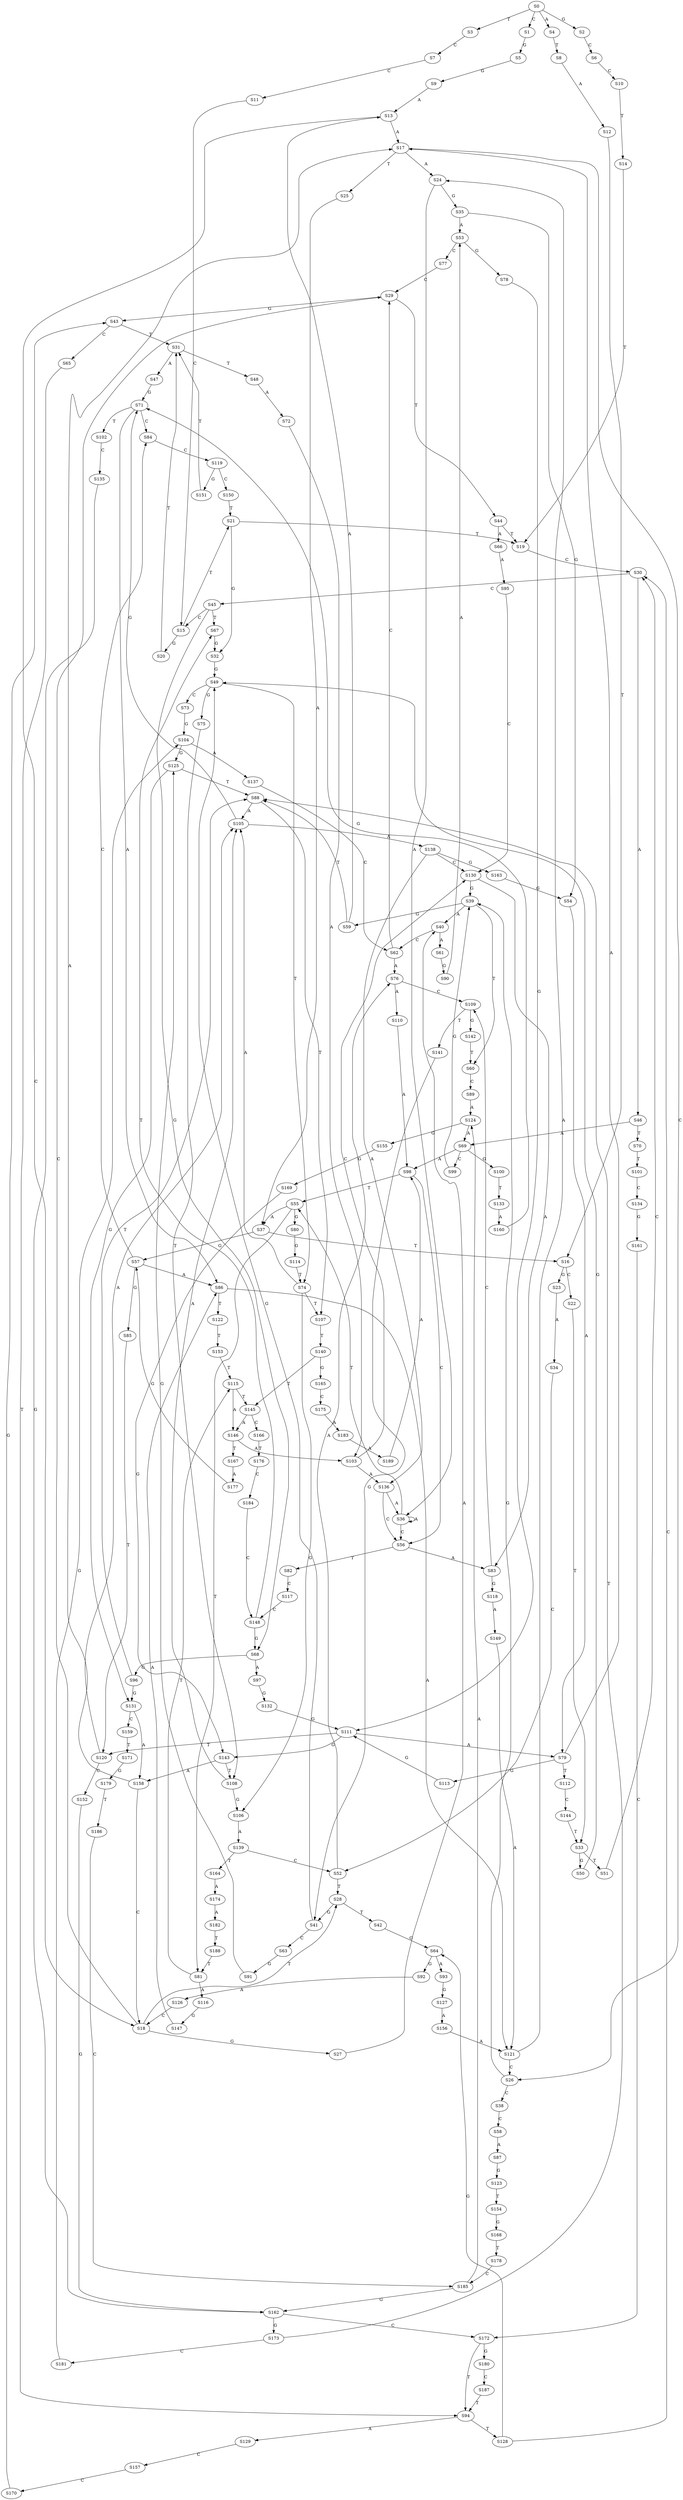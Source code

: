 strict digraph  {
	S0 -> S1 [ label = C ];
	S0 -> S2 [ label = G ];
	S0 -> S3 [ label = T ];
	S0 -> S4 [ label = A ];
	S1 -> S5 [ label = G ];
	S2 -> S6 [ label = C ];
	S3 -> S7 [ label = C ];
	S4 -> S8 [ label = T ];
	S5 -> S9 [ label = G ];
	S6 -> S10 [ label = C ];
	S7 -> S11 [ label = C ];
	S8 -> S12 [ label = A ];
	S9 -> S13 [ label = A ];
	S10 -> S14 [ label = T ];
	S11 -> S15 [ label = C ];
	S12 -> S16 [ label = T ];
	S13 -> S17 [ label = A ];
	S13 -> S18 [ label = C ];
	S14 -> S19 [ label = T ];
	S15 -> S20 [ label = G ];
	S15 -> S21 [ label = T ];
	S16 -> S22 [ label = C ];
	S16 -> S23 [ label = G ];
	S17 -> S24 [ label = A ];
	S17 -> S25 [ label = T ];
	S17 -> S26 [ label = C ];
	S18 -> S27 [ label = G ];
	S18 -> S28 [ label = T ];
	S18 -> S29 [ label = C ];
	S19 -> S30 [ label = C ];
	S20 -> S31 [ label = T ];
	S21 -> S19 [ label = T ];
	S21 -> S32 [ label = G ];
	S22 -> S33 [ label = T ];
	S23 -> S34 [ label = A ];
	S24 -> S35 [ label = G ];
	S24 -> S36 [ label = A ];
	S25 -> S37 [ label = A ];
	S26 -> S38 [ label = C ];
	S26 -> S39 [ label = G ];
	S27 -> S40 [ label = A ];
	S28 -> S41 [ label = G ];
	S28 -> S42 [ label = T ];
	S29 -> S43 [ label = G ];
	S29 -> S44 [ label = T ];
	S30 -> S45 [ label = C ];
	S30 -> S46 [ label = A ];
	S31 -> S47 [ label = A ];
	S31 -> S48 [ label = T ];
	S32 -> S49 [ label = G ];
	S33 -> S50 [ label = G ];
	S33 -> S51 [ label = T ];
	S34 -> S52 [ label = C ];
	S35 -> S53 [ label = A ];
	S35 -> S54 [ label = G ];
	S36 -> S55 [ label = T ];
	S36 -> S36 [ label = A ];
	S36 -> S56 [ label = C ];
	S37 -> S57 [ label = G ];
	S37 -> S16 [ label = T ];
	S38 -> S58 [ label = C ];
	S39 -> S59 [ label = G ];
	S39 -> S40 [ label = A ];
	S39 -> S60 [ label = T ];
	S40 -> S61 [ label = A ];
	S40 -> S62 [ label = C ];
	S41 -> S63 [ label = C ];
	S41 -> S49 [ label = G ];
	S42 -> S64 [ label = G ];
	S43 -> S65 [ label = C ];
	S43 -> S31 [ label = T ];
	S44 -> S19 [ label = T ];
	S44 -> S66 [ label = A ];
	S45 -> S67 [ label = T ];
	S45 -> S15 [ label = C ];
	S45 -> S68 [ label = G ];
	S46 -> S69 [ label = A ];
	S46 -> S70 [ label = T ];
	S47 -> S71 [ label = G ];
	S48 -> S72 [ label = A ];
	S49 -> S73 [ label = C ];
	S49 -> S74 [ label = T ];
	S49 -> S75 [ label = G ];
	S50 -> S49 [ label = G ];
	S51 -> S30 [ label = C ];
	S52 -> S28 [ label = T ];
	S52 -> S76 [ label = A ];
	S53 -> S77 [ label = C ];
	S53 -> S78 [ label = G ];
	S54 -> S79 [ label = A ];
	S55 -> S37 [ label = A ];
	S55 -> S80 [ label = G ];
	S55 -> S81 [ label = T ];
	S56 -> S82 [ label = T ];
	S56 -> S83 [ label = A ];
	S57 -> S84 [ label = C ];
	S57 -> S85 [ label = G ];
	S57 -> S86 [ label = A ];
	S58 -> S87 [ label = A ];
	S59 -> S88 [ label = T ];
	S59 -> S13 [ label = A ];
	S60 -> S89 [ label = C ];
	S61 -> S90 [ label = G ];
	S62 -> S29 [ label = C ];
	S62 -> S76 [ label = A ];
	S63 -> S91 [ label = G ];
	S64 -> S92 [ label = G ];
	S64 -> S93 [ label = A ];
	S65 -> S94 [ label = T ];
	S66 -> S95 [ label = A ];
	S67 -> S32 [ label = G ];
	S68 -> S96 [ label = G ];
	S68 -> S97 [ label = A ];
	S69 -> S98 [ label = A ];
	S69 -> S99 [ label = C ];
	S69 -> S100 [ label = G ];
	S70 -> S101 [ label = T ];
	S71 -> S102 [ label = T ];
	S71 -> S84 [ label = C ];
	S71 -> S86 [ label = A ];
	S72 -> S103 [ label = A ];
	S73 -> S104 [ label = G ];
	S74 -> S105 [ label = A ];
	S74 -> S106 [ label = G ];
	S74 -> S107 [ label = T ];
	S75 -> S108 [ label = T ];
	S76 -> S109 [ label = C ];
	S76 -> S110 [ label = A ];
	S77 -> S29 [ label = C ];
	S78 -> S111 [ label = G ];
	S79 -> S112 [ label = T ];
	S79 -> S17 [ label = A ];
	S79 -> S113 [ label = G ];
	S80 -> S114 [ label = G ];
	S81 -> S115 [ label = T ];
	S81 -> S116 [ label = A ];
	S82 -> S117 [ label = C ];
	S83 -> S118 [ label = G ];
	S83 -> S109 [ label = C ];
	S84 -> S119 [ label = C ];
	S85 -> S120 [ label = T ];
	S86 -> S121 [ label = A ];
	S86 -> S122 [ label = T ];
	S87 -> S123 [ label = G ];
	S88 -> S107 [ label = T ];
	S88 -> S105 [ label = A ];
	S89 -> S124 [ label = A ];
	S90 -> S53 [ label = A ];
	S91 -> S125 [ label = G ];
	S92 -> S126 [ label = A ];
	S93 -> S127 [ label = G ];
	S94 -> S128 [ label = T ];
	S94 -> S129 [ label = A ];
	S95 -> S130 [ label = C ];
	S96 -> S131 [ label = G ];
	S96 -> S88 [ label = T ];
	S97 -> S132 [ label = G ];
	S98 -> S55 [ label = T ];
	S98 -> S56 [ label = C ];
	S99 -> S39 [ label = G ];
	S100 -> S133 [ label = T ];
	S101 -> S134 [ label = C ];
	S102 -> S135 [ label = C ];
	S103 -> S130 [ label = C ];
	S103 -> S136 [ label = A ];
	S104 -> S125 [ label = G ];
	S104 -> S137 [ label = A ];
	S105 -> S71 [ label = G ];
	S105 -> S138 [ label = A ];
	S106 -> S139 [ label = A ];
	S107 -> S140 [ label = T ];
	S108 -> S105 [ label = A ];
	S108 -> S106 [ label = G ];
	S109 -> S141 [ label = T ];
	S109 -> S142 [ label = G ];
	S110 -> S98 [ label = A ];
	S111 -> S120 [ label = T ];
	S111 -> S79 [ label = A ];
	S111 -> S143 [ label = G ];
	S112 -> S144 [ label = C ];
	S113 -> S111 [ label = G ];
	S114 -> S74 [ label = T ];
	S115 -> S145 [ label = T ];
	S115 -> S146 [ label = A ];
	S116 -> S147 [ label = G ];
	S117 -> S148 [ label = C ];
	S118 -> S149 [ label = A ];
	S119 -> S150 [ label = C ];
	S119 -> S151 [ label = G ];
	S120 -> S152 [ label = C ];
	S120 -> S105 [ label = A ];
	S121 -> S26 [ label = C ];
	S121 -> S24 [ label = A ];
	S122 -> S153 [ label = T ];
	S123 -> S154 [ label = T ];
	S124 -> S69 [ label = A ];
	S124 -> S155 [ label = G ];
	S125 -> S88 [ label = T ];
	S125 -> S131 [ label = G ];
	S126 -> S18 [ label = C ];
	S127 -> S156 [ label = A ];
	S128 -> S30 [ label = C ];
	S128 -> S64 [ label = G ];
	S129 -> S157 [ label = C ];
	S130 -> S39 [ label = G ];
	S130 -> S83 [ label = A ];
	S131 -> S158 [ label = A ];
	S131 -> S159 [ label = C ];
	S132 -> S111 [ label = G ];
	S133 -> S160 [ label = A ];
	S134 -> S161 [ label = G ];
	S135 -> S162 [ label = G ];
	S136 -> S36 [ label = A ];
	S136 -> S56 [ label = C ];
	S137 -> S62 [ label = C ];
	S138 -> S130 [ label = C ];
	S138 -> S136 [ label = A ];
	S138 -> S163 [ label = G ];
	S139 -> S164 [ label = T ];
	S139 -> S52 [ label = C ];
	S140 -> S165 [ label = G ];
	S140 -> S145 [ label = T ];
	S141 -> S41 [ label = G ];
	S142 -> S60 [ label = T ];
	S143 -> S108 [ label = T ];
	S143 -> S158 [ label = A ];
	S144 -> S33 [ label = T ];
	S145 -> S166 [ label = C ];
	S145 -> S146 [ label = A ];
	S146 -> S167 [ label = T ];
	S146 -> S103 [ label = A ];
	S147 -> S86 [ label = A ];
	S148 -> S67 [ label = T ];
	S148 -> S68 [ label = G ];
	S149 -> S121 [ label = A ];
	S150 -> S21 [ label = T ];
	S151 -> S31 [ label = T ];
	S152 -> S162 [ label = G ];
	S153 -> S115 [ label = T ];
	S154 -> S168 [ label = G ];
	S155 -> S169 [ label = G ];
	S156 -> S121 [ label = A ];
	S157 -> S170 [ label = C ];
	S158 -> S18 [ label = C ];
	S158 -> S17 [ label = A ];
	S159 -> S171 [ label = T ];
	S160 -> S71 [ label = G ];
	S161 -> S172 [ label = C ];
	S162 -> S173 [ label = G ];
	S162 -> S172 [ label = C ];
	S163 -> S54 [ label = G ];
	S164 -> S174 [ label = A ];
	S165 -> S175 [ label = C ];
	S166 -> S176 [ label = T ];
	S167 -> S177 [ label = A ];
	S168 -> S178 [ label = T ];
	S169 -> S143 [ label = G ];
	S170 -> S43 [ label = G ];
	S171 -> S179 [ label = G ];
	S172 -> S180 [ label = G ];
	S172 -> S94 [ label = T ];
	S173 -> S181 [ label = C ];
	S173 -> S88 [ label = T ];
	S174 -> S182 [ label = A ];
	S175 -> S183 [ label = A ];
	S176 -> S184 [ label = C ];
	S177 -> S57 [ label = G ];
	S178 -> S185 [ label = C ];
	S179 -> S186 [ label = T ];
	S180 -> S187 [ label = C ];
	S181 -> S104 [ label = G ];
	S182 -> S188 [ label = T ];
	S183 -> S189 [ label = A ];
	S184 -> S148 [ label = C ];
	S185 -> S162 [ label = G ];
	S185 -> S124 [ label = A ];
	S186 -> S185 [ label = C ];
	S187 -> S94 [ label = T ];
	S188 -> S81 [ label = T ];
	S189 -> S98 [ label = A ];
}
